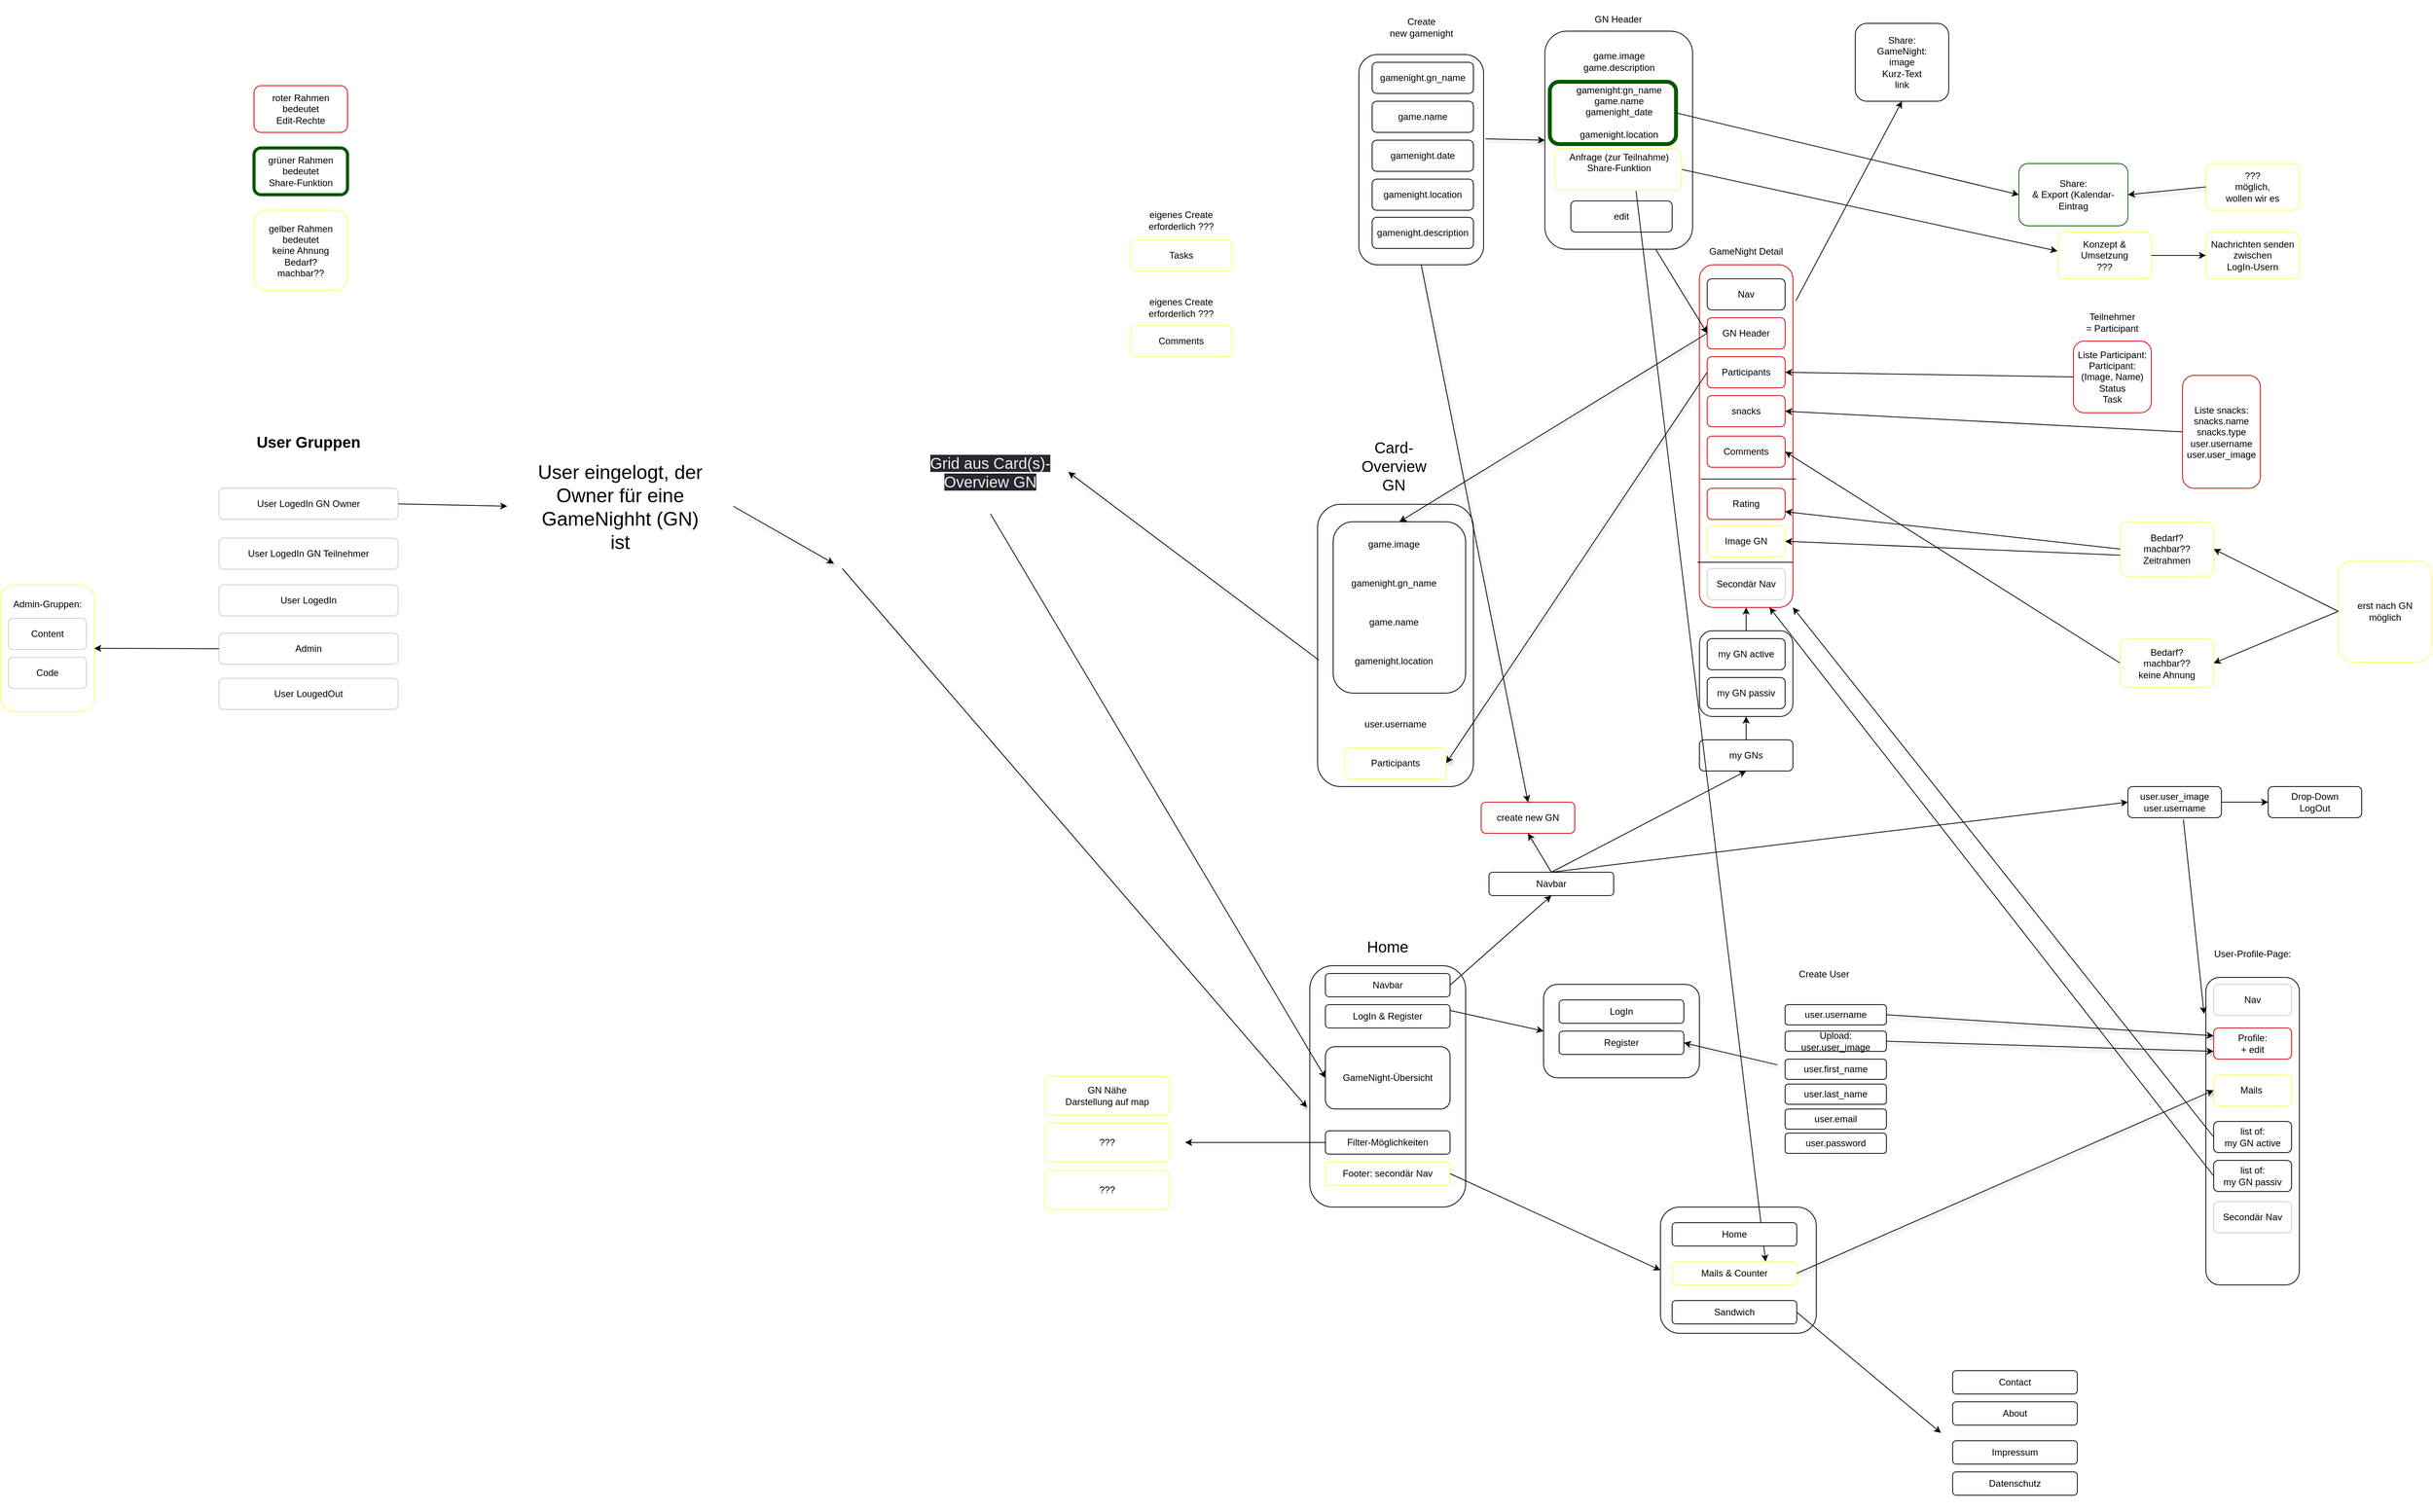 <mxfile>
    <diagram id="vVJwFs5IXqaZfeeX4-DH" name="Page-1">
        <mxGraphModel dx="3796" dy="2221" grid="1" gridSize="10" guides="1" tooltips="1" connect="1" arrows="1" fold="1" page="1" pageScale="1" pageWidth="850" pageHeight="1100" math="0" shadow="0">
            <root>
                <mxCell id="0"/>
                <mxCell id="1" parent="0"/>
                <mxCell id="211" value="" style="rounded=1;whiteSpace=wrap;html=1;strokeWidth=1;fontSize=20;fillColor=none;" vertex="1" parent="1">
                    <mxGeometry x="50" y="-320" width="170" height="220" as="geometry"/>
                </mxCell>
                <mxCell id="72" value="" style="rounded=1;whiteSpace=wrap;html=1;fillColor=none;strokeColor=#005700;strokeWidth=5;" parent="1" vertex="1">
                    <mxGeometry x="328" y="-885" width="162" height="80" as="geometry"/>
                </mxCell>
                <mxCell id="190" value="" style="rounded=1;whiteSpace=wrap;html=1;fontSize=20;fillColor=none;" vertex="1" parent="1">
                    <mxGeometry x="83" y="-920" width="160" height="270" as="geometry"/>
                </mxCell>
                <mxCell id="2" value="" style="rounded=1;whiteSpace=wrap;html=1;" parent="1" vertex="1">
                    <mxGeometry x="20" y="250" width="200" height="310" as="geometry"/>
                </mxCell>
                <mxCell id="4" value="Navbar" style="rounded=1;whiteSpace=wrap;html=1;" parent="1" vertex="1">
                    <mxGeometry x="40" y="260" width="160" height="30" as="geometry"/>
                </mxCell>
                <mxCell id="5" value="LogIn &amp;amp; Register" style="rounded=1;whiteSpace=wrap;html=1;" parent="1" vertex="1">
                    <mxGeometry x="40" y="300" width="160" height="30" as="geometry"/>
                </mxCell>
                <mxCell id="6" value="GameNight-Übersicht" style="rounded=1;whiteSpace=wrap;html=1;" parent="1" vertex="1">
                    <mxGeometry x="40" y="354" width="160" height="80" as="geometry"/>
                </mxCell>
                <mxCell id="8" value="Navbar" style="rounded=1;whiteSpace=wrap;html=1;" parent="1" vertex="1">
                    <mxGeometry x="250" y="130" width="160" height="30" as="geometry"/>
                </mxCell>
                <mxCell id="9" value="" style="endArrow=classic;html=1;entryX=0.5;entryY=1;entryDx=0;entryDy=0;exitX=1;exitY=0.5;exitDx=0;exitDy=0;" parent="1" source="4" target="8" edge="1">
                    <mxGeometry width="50" height="50" relative="1" as="geometry">
                        <mxPoint x="100" y="400" as="sourcePoint"/>
                        <mxPoint x="250" y="315" as="targetPoint"/>
                    </mxGeometry>
                </mxCell>
                <mxCell id="10" value="Footer: secondär Nav" style="rounded=1;whiteSpace=wrap;html=1;strokeColor=#FFFA66;" parent="1" vertex="1">
                    <mxGeometry x="40" y="502" width="160" height="30" as="geometry"/>
                </mxCell>
                <mxCell id="11" value="Filter-Möglichkeiten" style="rounded=1;whiteSpace=wrap;html=1;" parent="1" vertex="1">
                    <mxGeometry x="40" y="462" width="160" height="30" as="geometry"/>
                </mxCell>
                <mxCell id="14" value="user.user_image&lt;br&gt;user.username" style="rounded=1;whiteSpace=wrap;html=1;" parent="1" vertex="1">
                    <mxGeometry x="1070" y="20" width="120" height="40" as="geometry"/>
                </mxCell>
                <mxCell id="15" value="my GNs" style="rounded=1;whiteSpace=wrap;html=1;" parent="1" vertex="1">
                    <mxGeometry x="520" y="-40" width="120" height="40" as="geometry"/>
                </mxCell>
                <mxCell id="16" value="create new GN" style="rounded=1;whiteSpace=wrap;html=1;gradientColor=none;strokeColor=#CC0000;" parent="1" vertex="1">
                    <mxGeometry x="240" y="40" width="120" height="40" as="geometry"/>
                </mxCell>
                <mxCell id="17" value="Drop-Down&lt;br&gt;LogOut" style="rounded=1;whiteSpace=wrap;html=1;" parent="1" vertex="1">
                    <mxGeometry x="1250" y="20" width="120" height="40" as="geometry"/>
                </mxCell>
                <mxCell id="18" value="" style="rounded=1;whiteSpace=wrap;html=1;" parent="1" vertex="1">
                    <mxGeometry x="1170" y="265" width="120" height="395" as="geometry"/>
                </mxCell>
                <mxCell id="19" value="" style="endArrow=classic;html=1;entryX=-0.019;entryY=0.119;entryDx=0;entryDy=0;exitX=0.593;exitY=1.055;exitDx=0;exitDy=0;entryPerimeter=0;exitPerimeter=0;" parent="1" source="14" target="18" edge="1">
                    <mxGeometry width="50" height="50" relative="1" as="geometry">
                        <mxPoint x="540" y="-50" as="sourcePoint"/>
                        <mxPoint x="590" y="-100" as="targetPoint"/>
                    </mxGeometry>
                </mxCell>
                <mxCell id="20" value="" style="endArrow=classic;html=1;entryX=0;entryY=0.5;entryDx=0;entryDy=0;exitX=0.5;exitY=0;exitDx=0;exitDy=0;" parent="1" source="8" target="14" edge="1">
                    <mxGeometry width="50" height="50" relative="1" as="geometry">
                        <mxPoint x="420" y="40" as="sourcePoint"/>
                        <mxPoint x="370" y="90" as="targetPoint"/>
                    </mxGeometry>
                </mxCell>
                <mxCell id="21" value="" style="endArrow=classic;html=1;entryX=0.5;entryY=1;entryDx=0;entryDy=0;exitX=0.5;exitY=0;exitDx=0;exitDy=0;" parent="1" source="8" target="15" edge="1">
                    <mxGeometry width="50" height="50" relative="1" as="geometry">
                        <mxPoint x="340" y="140" as="sourcePoint"/>
                        <mxPoint x="450" y="10" as="targetPoint"/>
                    </mxGeometry>
                </mxCell>
                <mxCell id="24" value="Profile:&lt;br&gt;+ edit" style="rounded=1;whiteSpace=wrap;html=1;strokeColor=#CC0000;" parent="1" vertex="1">
                    <mxGeometry x="1180" y="330" width="100" height="40" as="geometry"/>
                </mxCell>
                <mxCell id="25" value="roter Rahmen bedeutet&lt;br&gt;Edit-Rechte" style="rounded=1;whiteSpace=wrap;html=1;strokeColor=#CC0000;gradientColor=none;" parent="1" vertex="1">
                    <mxGeometry x="-1335" y="-880" width="120" height="60" as="geometry"/>
                </mxCell>
                <mxCell id="28" value="" style="endArrow=classic;html=1;entryX=0;entryY=0.5;entryDx=0;entryDy=0;exitX=1;exitY=0.5;exitDx=0;exitDy=0;" parent="1" source="14" target="17" edge="1">
                    <mxGeometry width="50" height="50" relative="1" as="geometry">
                        <mxPoint x="620" y="190" as="sourcePoint"/>
                        <mxPoint x="670" y="-100" as="targetPoint"/>
                    </mxGeometry>
                </mxCell>
                <mxCell id="31" value="list of:&lt;br&gt;my GN active" style="rounded=1;whiteSpace=wrap;html=1;" parent="1" vertex="1">
                    <mxGeometry x="1180" y="450" width="100" height="40" as="geometry"/>
                </mxCell>
                <mxCell id="32" value="list of:&lt;br&gt;my GN passiv" style="rounded=1;whiteSpace=wrap;html=1;" parent="1" vertex="1">
                    <mxGeometry x="1180" y="500" width="100" height="40" as="geometry"/>
                </mxCell>
                <mxCell id="33" value="Mails&amp;nbsp;" style="rounded=1;whiteSpace=wrap;html=1;gradientColor=none;strokeColor=#FFFA66;" parent="1" vertex="1">
                    <mxGeometry x="1180" y="390" width="100" height="40" as="geometry"/>
                </mxCell>
                <mxCell id="34" value="User-Profile-Page:" style="text;html=1;strokeColor=none;fillColor=none;align=center;verticalAlign=middle;whiteSpace=wrap;rounded=0;" parent="1" vertex="1">
                    <mxGeometry x="1170" y="185" width="120" height="100" as="geometry"/>
                </mxCell>
                <mxCell id="35" value="Nav" style="rounded=1;whiteSpace=wrap;html=1;gradientColor=none;strokeColor=#CCCCCC;" parent="1" vertex="1">
                    <mxGeometry x="1180" y="274" width="100" height="40" as="geometry"/>
                </mxCell>
                <mxCell id="36" value="Secondär Nav" style="rounded=1;whiteSpace=wrap;html=1;gradientColor=none;strokeColor=#CCCCCC;" parent="1" vertex="1">
                    <mxGeometry x="1180" y="553" width="100" height="40" as="geometry"/>
                </mxCell>
                <mxCell id="37" value="" style="endArrow=classic;html=1;entryX=0.5;entryY=1;entryDx=0;entryDy=0;exitX=0.5;exitY=0;exitDx=0;exitDy=0;" parent="1" source="15" target="38" edge="1">
                    <mxGeometry width="50" height="50" relative="1" as="geometry">
                        <mxPoint x="580" y="-40.0" as="sourcePoint"/>
                        <mxPoint x="730" y="-100" as="targetPoint"/>
                    </mxGeometry>
                </mxCell>
                <mxCell id="38" value="" style="rounded=1;whiteSpace=wrap;html=1;" parent="1" vertex="1">
                    <mxGeometry x="520" y="-180" width="120" height="110" as="geometry"/>
                </mxCell>
                <mxCell id="39" value="my GN passiv" style="rounded=1;whiteSpace=wrap;html=1;" parent="1" vertex="1">
                    <mxGeometry x="530" y="-120" width="100" height="40" as="geometry"/>
                </mxCell>
                <mxCell id="40" value="my GN active" style="rounded=1;whiteSpace=wrap;html=1;" parent="1" vertex="1">
                    <mxGeometry x="530" y="-170" width="100" height="40" as="geometry"/>
                </mxCell>
                <mxCell id="42" value="" style="endArrow=classic;html=1;entryX=0.5;entryY=1;entryDx=0;entryDy=0;" parent="1" target="45" edge="1">
                    <mxGeometry width="50" height="50" relative="1" as="geometry">
                        <mxPoint x="580" y="-180" as="sourcePoint"/>
                        <mxPoint x="730" y="-240" as="targetPoint"/>
                    </mxGeometry>
                </mxCell>
                <mxCell id="43" value="my GN passiv" style="rounded=1;whiteSpace=wrap;html=1;" parent="1" vertex="1">
                    <mxGeometry x="530" y="-260" width="100" height="40" as="geometry"/>
                </mxCell>
                <mxCell id="44" value="my GN active" style="rounded=1;whiteSpace=wrap;html=1;" parent="1" vertex="1">
                    <mxGeometry x="530" y="-310" width="100" height="40" as="geometry"/>
                </mxCell>
                <mxCell id="45" value="" style="rounded=1;whiteSpace=wrap;html=1;strokeColor=#CC0000;" parent="1" vertex="1">
                    <mxGeometry x="520" y="-650" width="120" height="440" as="geometry"/>
                </mxCell>
                <mxCell id="47" value="Nav" style="rounded=1;whiteSpace=wrap;html=1;" parent="1" vertex="1">
                    <mxGeometry x="530" y="-632" width="100" height="40" as="geometry"/>
                </mxCell>
                <mxCell id="48" value="GameNight Detail" style="text;html=1;strokeColor=none;fillColor=none;align=center;verticalAlign=middle;whiteSpace=wrap;rounded=0;" parent="1" vertex="1">
                    <mxGeometry x="520" y="-692" width="120" height="50" as="geometry"/>
                </mxCell>
                <mxCell id="49" value="Secondär Nav" style="rounded=1;whiteSpace=wrap;html=1;gradientColor=none;strokeColor=#CCCCCC;" parent="1" vertex="1">
                    <mxGeometry x="530" y="-260" width="100" height="40" as="geometry"/>
                </mxCell>
                <mxCell id="50" value="GN Header" style="rounded=1;whiteSpace=wrap;html=1;strokeColor=#CC0000;" parent="1" vertex="1">
                    <mxGeometry x="530" y="-582" width="100" height="40" as="geometry"/>
                </mxCell>
                <mxCell id="54" value="Participants" style="rounded=1;whiteSpace=wrap;html=1;strokeColor=#CC0000;" parent="1" vertex="1">
                    <mxGeometry x="530" y="-532" width="100" height="40" as="geometry"/>
                </mxCell>
                <mxCell id="55" value="" style="endArrow=classic;html=1;entryX=1;entryY=0.5;entryDx=0;entryDy=0;exitX=0;exitY=0.5;exitDx=0;exitDy=0;" parent="1" source="56" target="54" edge="1">
                    <mxGeometry width="50" height="50" relative="1" as="geometry">
                        <mxPoint x="661" y="-40" as="sourcePoint"/>
                        <mxPoint x="661" y="-10" as="targetPoint"/>
                    </mxGeometry>
                </mxCell>
                <mxCell id="56" value="Liste Participant:&lt;br&gt;Participant:&lt;br&gt;(Image, Name)&lt;br&gt;Status&lt;br&gt;Task" style="rounded=1;whiteSpace=wrap;html=1;strokeColor=#CC0000;" parent="1" vertex="1">
                    <mxGeometry x="1000" y="-552" width="100" height="92" as="geometry"/>
                </mxCell>
                <mxCell id="57" value="Teilnehmer =&amp;nbsp;Participant" style="text;html=1;strokeColor=none;fillColor=none;align=center;verticalAlign=middle;whiteSpace=wrap;rounded=0;" parent="1" vertex="1">
                    <mxGeometry x="1000" y="-592" width="100" height="32" as="geometry"/>
                </mxCell>
                <mxCell id="58" value="snacks" style="rounded=1;whiteSpace=wrap;html=1;strokeColor=#CC0000;" parent="1" vertex="1">
                    <mxGeometry x="530" y="-482" width="100" height="40" as="geometry"/>
                </mxCell>
                <mxCell id="59" value="Rating" style="rounded=1;whiteSpace=wrap;html=1;strokeColor=#CC0000;" parent="1" vertex="1">
                    <mxGeometry x="530" y="-363" width="100" height="40" as="geometry"/>
                </mxCell>
                <mxCell id="60" value="" style="endArrow=classic;html=1;entryX=1;entryY=0.5;entryDx=0;entryDy=0;exitX=0;exitY=0.5;exitDx=0;exitDy=0;" parent="1" source="61" target="58" edge="1">
                    <mxGeometry width="50" height="50" relative="1" as="geometry">
                        <mxPoint x="811" y="-5" as="sourcePoint"/>
                        <mxPoint x="780" y="-365" as="targetPoint"/>
                    </mxGeometry>
                </mxCell>
                <mxCell id="61" value="Liste snacks:&lt;br&gt;snacks.name&lt;br&gt;snacks.type&lt;br&gt;user.username&lt;br&gt;user.user_image" style="rounded=1;whiteSpace=wrap;html=1;strokeColor=#CC0000;" parent="1" vertex="1">
                    <mxGeometry x="1140" y="-508" width="100" height="145" as="geometry"/>
                </mxCell>
                <mxCell id="62" value="Image GN" style="rounded=1;whiteSpace=wrap;html=1;strokeColor=#FFFA66;" parent="1" vertex="1">
                    <mxGeometry x="530" y="-315" width="100" height="40" as="geometry"/>
                </mxCell>
                <mxCell id="63" value="" style="endArrow=none;html=1;exitX=0.013;exitY=0.564;exitDx=0;exitDy=0;exitPerimeter=0;entryX=1.033;entryY=0.564;entryDx=0;entryDy=0;entryPerimeter=0;" parent="1" edge="1">
                    <mxGeometry width="50" height="50" relative="1" as="geometry">
                        <mxPoint x="521.56" y="-374.84" as="sourcePoint"/>
                        <mxPoint x="643.96" y="-374.84" as="targetPoint"/>
                    </mxGeometry>
                </mxCell>
                <mxCell id="65" value="" style="endArrow=none;html=1;exitX=0.013;exitY=0.564;exitDx=0;exitDy=0;exitPerimeter=0;entryX=1.033;entryY=0.564;entryDx=0;entryDy=0;entryPerimeter=0;" parent="1" edge="1">
                    <mxGeometry width="50" height="50" relative="1" as="geometry">
                        <mxPoint x="517.6" y="-268.0" as="sourcePoint"/>
                        <mxPoint x="640" y="-268.0" as="targetPoint"/>
                    </mxGeometry>
                </mxCell>
                <mxCell id="66" value="" style="endArrow=classic;html=1;entryX=1;entryY=1;entryDx=0;entryDy=0;exitX=0;exitY=0.5;exitDx=0;exitDy=0;" parent="1" source="31" target="45" edge="1">
                    <mxGeometry width="50" height="50" relative="1" as="geometry">
                        <mxPoint x="420" y="-323" as="sourcePoint"/>
                        <mxPoint x="520" y="-308" as="targetPoint"/>
                    </mxGeometry>
                </mxCell>
                <mxCell id="69" value="grüner Rahmen bedeutet&lt;br&gt;Share-Funktion" style="rounded=1;whiteSpace=wrap;html=1;strokeColor=#005700;strokeWidth=4;" parent="1" vertex="1">
                    <mxGeometry x="-1335" y="-800" width="120" height="60" as="geometry"/>
                </mxCell>
                <mxCell id="70" value="" style="endArrow=classic;html=1;exitX=1.032;exitY=0.105;exitDx=0;exitDy=0;exitPerimeter=0;entryX=0.5;entryY=1;entryDx=0;entryDy=0;" parent="1" source="45" target="71" edge="1">
                    <mxGeometry width="50" height="50" relative="1" as="geometry">
                        <mxPoint x="460" y="-590" as="sourcePoint"/>
                        <mxPoint x="460" y="-660" as="targetPoint"/>
                    </mxGeometry>
                </mxCell>
                <mxCell id="71" value="Share:&lt;br&gt;GameNight:&lt;br&gt;image&lt;br&gt;Kurz-Text&lt;br&gt;link" style="rounded=1;whiteSpace=wrap;html=1;fillColor=none;" parent="1" vertex="1">
                    <mxGeometry x="720" y="-960" width="120" height="100" as="geometry"/>
                </mxCell>
                <mxCell id="73" value="" style="endArrow=classic;html=1;exitX=1;exitY=0.5;exitDx=0;exitDy=0;entryX=0;entryY=0.5;entryDx=0;entryDy=0;" parent="1" source="72" target="75" edge="1">
                    <mxGeometry width="50" height="50" relative="1" as="geometry">
                        <mxPoint x="950" y="-700" as="sourcePoint"/>
                        <mxPoint x="930" y="-690" as="targetPoint"/>
                    </mxGeometry>
                </mxCell>
                <mxCell id="75" value="Share:&lt;br&gt;&amp;amp; Export (Kalendar-Eintrag" style="rounded=1;whiteSpace=wrap;html=1;strokeColor=#005700;gradientColor=none;" parent="1" vertex="1">
                    <mxGeometry x="930" y="-780" width="140" height="80" as="geometry"/>
                </mxCell>
                <mxCell id="111" style="edgeStyle=none;html=1;entryX=1;entryY=0.5;entryDx=0;entryDy=0;exitX=0;exitY=0.5;exitDx=0;exitDy=0;" edge="1" parent="1" source="109" target="86">
                    <mxGeometry relative="1" as="geometry"/>
                </mxCell>
                <mxCell id="77" value="Comments" style="rounded=1;whiteSpace=wrap;html=1;strokeColor=#CC0000;" parent="1" vertex="1">
                    <mxGeometry x="530" y="-430" width="100" height="40" as="geometry"/>
                </mxCell>
                <mxCell id="79" value="" style="endArrow=classic;html=1;exitX=1;exitY=0.5;exitDx=0;exitDy=0;entryX=-0.004;entryY=0.406;entryDx=0;entryDy=0;entryPerimeter=0;" parent="1" source="78" target="80" edge="1">
                    <mxGeometry width="50" height="50" relative="1" as="geometry">
                        <mxPoint x="830" y="-540" as="sourcePoint"/>
                        <mxPoint x="980" y="-660" as="targetPoint"/>
                    </mxGeometry>
                </mxCell>
                <mxCell id="80" value="Konzept &amp;amp; Umsetzung&lt;br&gt;???" style="rounded=1;whiteSpace=wrap;html=1;strokeColor=#FFFA66;gradientColor=none;" parent="1" vertex="1">
                    <mxGeometry x="980" y="-692" width="120" height="60" as="geometry"/>
                </mxCell>
                <mxCell id="81" value="gelber Rahmen bedeutet&lt;br&gt;keine Ahnung&lt;br&gt;Bedarf?&lt;br&gt;machbar??" style="rounded=1;whiteSpace=wrap;html=1;strokeColor=#FFFA66;" parent="1" vertex="1">
                    <mxGeometry x="-1335" y="-720" width="120" height="103" as="geometry"/>
                </mxCell>
                <mxCell id="82" value="Nachrichten senden zwischen &lt;br&gt;LogIn-Usern" style="rounded=1;whiteSpace=wrap;html=1;strokeColor=#FFFA66;gradientColor=none;" parent="1" vertex="1">
                    <mxGeometry x="1170" y="-692" width="120" height="60" as="geometry"/>
                </mxCell>
                <mxCell id="83" value="" style="endArrow=classic;html=1;exitX=1;exitY=0.5;exitDx=0;exitDy=0;entryX=0;entryY=0.5;entryDx=0;entryDy=0;" parent="1" source="80" target="82" edge="1">
                    <mxGeometry width="50" height="50" relative="1" as="geometry">
                        <mxPoint x="830" y="-547" as="sourcePoint"/>
                        <mxPoint x="989.52" y="-657.64" as="targetPoint"/>
                    </mxGeometry>
                </mxCell>
                <mxCell id="84" value="" style="endArrow=classic;html=1;entryX=0.75;entryY=0;entryDx=0;entryDy=0;exitX=0.64;exitY=1.025;exitDx=0;exitDy=0;exitPerimeter=0;" parent="1" source="78" target="136" edge="1">
                    <mxGeometry width="50" height="50" relative="1" as="geometry">
                        <mxPoint x="380" y="-720" as="sourcePoint"/>
                        <mxPoint x="840" y="-490" as="targetPoint"/>
                    </mxGeometry>
                </mxCell>
                <mxCell id="85" value="" style="rounded=1;whiteSpace=wrap;html=1;strokeColor=#FFFFFF;gradientColor=none;" parent="1" vertex="1">
                    <mxGeometry x="-340" y="382" width="200" height="190" as="geometry"/>
                </mxCell>
                <mxCell id="86" value="Bedarf?&lt;br&gt;machbar??&lt;br&gt;Zeitrahmen" style="rounded=1;whiteSpace=wrap;html=1;strokeColor=#FFFA66;" parent="1" vertex="1">
                    <mxGeometry x="1060" y="-320" width="120" height="70" as="geometry"/>
                </mxCell>
                <mxCell id="87" value="" style="endArrow=classic;html=1;fontSize=25;entryX=1;entryY=0.75;entryDx=0;entryDy=0;exitX=0;exitY=0.5;exitDx=0;exitDy=0;" parent="1" source="86" target="59" edge="1">
                    <mxGeometry width="50" height="50" relative="1" as="geometry">
                        <mxPoint x="1020" y="-190" as="sourcePoint"/>
                        <mxPoint x="390" y="-390" as="targetPoint"/>
                    </mxGeometry>
                </mxCell>
                <mxCell id="88" value="" style="endArrow=classic;html=1;fontSize=25;exitX=0;exitY=0.612;exitDx=0;exitDy=0;entryX=1;entryY=0.5;entryDx=0;entryDy=0;exitPerimeter=0;" parent="1" source="86" target="62" edge="1">
                    <mxGeometry width="50" height="50" relative="1" as="geometry">
                        <mxPoint x="1070" y="-300" as="sourcePoint"/>
                        <mxPoint x="640" y="-323" as="targetPoint"/>
                    </mxGeometry>
                </mxCell>
                <mxCell id="89" value="" style="endArrow=classic;html=1;fontSize=25;entryX=0;entryY=0.5;entryDx=0;entryDy=0;exitX=0.5;exitY=1;exitDx=0;exitDy=0;" parent="1" source="91" target="6" edge="1">
                    <mxGeometry width="50" height="50" relative="1" as="geometry">
                        <mxPoint x="-70" y="210" as="sourcePoint"/>
                        <mxPoint x="180" y="300" as="targetPoint"/>
                    </mxGeometry>
                </mxCell>
                <mxCell id="90" value="" style="endArrow=classic;html=1;fontSize=25;exitX=1;exitY=0.25;exitDx=0;exitDy=0;entryX=0;entryY=0.5;entryDx=0;entryDy=0;" parent="1" source="5" target="93" edge="1">
                    <mxGeometry width="50" height="50" relative="1" as="geometry">
                        <mxPoint x="180" y="380" as="sourcePoint"/>
                        <mxPoint x="470" y="310" as="targetPoint"/>
                    </mxGeometry>
                </mxCell>
                <mxCell id="91" value="&lt;span style=&quot;color: rgb(240, 240, 240); font-family: Helvetica; font-size: 20px; font-style: normal; font-variant-ligatures: normal; font-variant-caps: normal; font-weight: 400; letter-spacing: normal; orphans: 2; text-align: center; text-indent: 0px; text-transform: none; widows: 2; word-spacing: 0px; -webkit-text-stroke-width: 0px; background-color: rgb(42, 37, 47); text-decoration-thickness: initial; text-decoration-style: initial; text-decoration-color: initial; float: none; display: inline !important;&quot;&gt;Grid aus Card(s)-Overview GN&lt;/span&gt;" style="rounded=1;whiteSpace=wrap;html=1;strokeColor=#FFFFFF;gradientColor=none;" parent="1" vertex="1">
                    <mxGeometry x="-490" y="-437.5" width="200" height="107" as="geometry"/>
                </mxCell>
                <mxCell id="92" value="" style="endArrow=classic;html=1;fontSize=25;entryX=1;entryY=0.5;entryDx=0;entryDy=0;exitX=0;exitY=0.5;exitDx=0;exitDy=0;" parent="1" source="11" target="85" edge="1">
                    <mxGeometry width="50" height="50" relative="1" as="geometry">
                        <mxPoint x="180" y="380" as="sourcePoint"/>
                        <mxPoint x="230" y="330" as="targetPoint"/>
                    </mxGeometry>
                </mxCell>
                <mxCell id="93" value="" style="rounded=1;whiteSpace=wrap;html=1;fillColor=none;" parent="1" vertex="1">
                    <mxGeometry x="320" y="274" width="200" height="120" as="geometry"/>
                </mxCell>
                <mxCell id="94" value="" style="endArrow=classic;html=1;fontSize=25;exitX=1;exitY=0.5;exitDx=0;exitDy=0;entryX=0;entryY=0.5;entryDx=0;entryDy=0;" parent="1" source="10" target="95" edge="1">
                    <mxGeometry width="50" height="50" relative="1" as="geometry">
                        <mxPoint x="200" y="575" as="sourcePoint"/>
                        <mxPoint x="470" y="610" as="targetPoint"/>
                    </mxGeometry>
                </mxCell>
                <mxCell id="95" value="" style="rounded=1;whiteSpace=wrap;html=1;fillColor=none;" parent="1" vertex="1">
                    <mxGeometry x="470" y="560" width="200" height="162" as="geometry"/>
                </mxCell>
                <mxCell id="97" value="GN Nähe&lt;br&gt;Darstellung auf map" style="rounded=1;whiteSpace=wrap;html=1;strokeColor=#FFFA66;" parent="1" vertex="1">
                    <mxGeometry x="-320" y="392" width="160" height="50" as="geometry"/>
                </mxCell>
                <mxCell id="98" value="" style="endArrow=classic;html=1;exitX=0;exitY=0.5;exitDx=0;exitDy=0;entryX=1;entryY=0.5;entryDx=0;entryDy=0;" edge="1" parent="1" source="99" target="77">
                    <mxGeometry width="50" height="50" relative="1" as="geometry">
                        <mxPoint x="1050" y="-160" as="sourcePoint"/>
                        <mxPoint x="470" y="-350" as="targetPoint"/>
                    </mxGeometry>
                </mxCell>
                <mxCell id="99" value="Bedarf?&lt;br&gt;machbar??&lt;br&gt;keine Ahnung" style="rounded=1;whiteSpace=wrap;html=1;strokeColor=#FFFA66;" vertex="1" parent="1">
                    <mxGeometry x="1060" y="-170" width="120" height="63" as="geometry"/>
                </mxCell>
                <mxCell id="100" value="Sandwich" style="rounded=1;whiteSpace=wrap;html=1;" vertex="1" parent="1">
                    <mxGeometry x="485" y="680" width="160" height="30" as="geometry"/>
                </mxCell>
                <mxCell id="101" value="" style="rounded=1;whiteSpace=wrap;html=1;strokeColor=#FFFFFF;gradientColor=none;" vertex="1" parent="1">
                    <mxGeometry x="830" y="750" width="200" height="200" as="geometry"/>
                </mxCell>
                <mxCell id="103" value="" style="endArrow=classic;html=1;exitX=1;exitY=0.5;exitDx=0;exitDy=0;entryX=0;entryY=0.5;entryDx=0;entryDy=0;" edge="1" parent="1" source="100" target="101">
                    <mxGeometry width="50" height="50" relative="1" as="geometry">
                        <mxPoint x="400" y="460" as="sourcePoint"/>
                        <mxPoint x="450" y="410" as="targetPoint"/>
                    </mxGeometry>
                </mxCell>
                <mxCell id="104" value="Contact" style="rounded=1;whiteSpace=wrap;html=1;" vertex="1" parent="1">
                    <mxGeometry x="845" y="770" width="160" height="30" as="geometry"/>
                </mxCell>
                <mxCell id="105" value="About" style="rounded=1;whiteSpace=wrap;html=1;" vertex="1" parent="1">
                    <mxGeometry x="845" y="810" width="160" height="30" as="geometry"/>
                </mxCell>
                <mxCell id="106" value="Impressum" style="rounded=1;whiteSpace=wrap;html=1;" vertex="1" parent="1">
                    <mxGeometry x="845" y="860" width="160" height="30" as="geometry"/>
                </mxCell>
                <mxCell id="107" value="Datenschutz" style="rounded=1;whiteSpace=wrap;html=1;" vertex="1" parent="1">
                    <mxGeometry x="845" y="900" width="160" height="30" as="geometry"/>
                </mxCell>
                <mxCell id="109" value="erst nach GN &lt;br&gt;möglich" style="rounded=1;whiteSpace=wrap;html=1;strokeColor=#FFFA66;" vertex="1" parent="1">
                    <mxGeometry x="1340" y="-270" width="120" height="130" as="geometry"/>
                </mxCell>
                <mxCell id="112" style="edgeStyle=none;html=1;entryX=1;entryY=0.5;entryDx=0;entryDy=0;exitX=0;exitY=0.5;exitDx=0;exitDy=0;" edge="1" parent="1" source="109" target="99">
                    <mxGeometry relative="1" as="geometry">
                        <mxPoint x="1350" y="-230" as="sourcePoint"/>
                        <mxPoint x="1190" y="-291.5" as="targetPoint"/>
                    </mxGeometry>
                </mxCell>
                <mxCell id="113" value="" style="rounded=1;whiteSpace=wrap;html=1;strokeColor=#FFFFFF;" vertex="1" parent="1">
                    <mxGeometry x="-1410" y="-470" width="290" height="470" as="geometry"/>
                </mxCell>
                <mxCell id="114" value="&lt;b&gt;&lt;font style=&quot;font-size: 20px;&quot;&gt;User Gruppen&lt;/font&gt;&lt;/b&gt;" style="rounded=1;whiteSpace=wrap;html=1;gradientColor=none;strokeColor=none;" vertex="1" parent="1">
                    <mxGeometry x="-1380" y="-443" width="230" height="40" as="geometry"/>
                </mxCell>
                <mxCell id="115" value="User LogedIn GN Teilnehmer" style="rounded=1;whiteSpace=wrap;html=1;gradientColor=none;strokeColor=#CCCCCC;" vertex="1" parent="1">
                    <mxGeometry x="-1380" y="-299" width="230" height="40" as="geometry"/>
                </mxCell>
                <mxCell id="116" value="User LogedIn GN Owner" style="rounded=1;whiteSpace=wrap;html=1;gradientColor=none;strokeColor=#CCCCCC;" vertex="1" parent="1">
                    <mxGeometry x="-1380" y="-363" width="230" height="40" as="geometry"/>
                </mxCell>
                <mxCell id="117" value="User LougedOut" style="rounded=1;whiteSpace=wrap;html=1;gradientColor=none;strokeColor=#CCCCCC;" vertex="1" parent="1">
                    <mxGeometry x="-1380" y="-119" width="230" height="40" as="geometry"/>
                </mxCell>
                <mxCell id="119" value="&lt;span style=&quot;font-size: 25px;&quot;&gt;User eingelogt, der Owner für eine GameNighht (GN)&lt;/span&gt;&lt;br style=&quot;font-size: 25px;&quot;&gt;&lt;span style=&quot;font-size: 25px;&quot;&gt;ist&lt;/span&gt;" style="rounded=1;whiteSpace=wrap;html=1;strokeColor=#FFFFFF;" vertex="1" parent="1">
                    <mxGeometry x="-1010" y="-430" width="290" height="180" as="geometry"/>
                </mxCell>
                <mxCell id="120" value="" style="endArrow=classic;html=1;fontSize=20;exitX=1;exitY=0.5;exitDx=0;exitDy=0;entryX=0;entryY=0.5;entryDx=0;entryDy=0;" edge="1" parent="1" source="116" target="119">
                    <mxGeometry width="50" height="50" relative="1" as="geometry">
                        <mxPoint x="-1020" y="-370" as="sourcePoint"/>
                        <mxPoint x="-970" y="-420" as="targetPoint"/>
                    </mxGeometry>
                </mxCell>
                <mxCell id="121" value="Admin" style="rounded=1;whiteSpace=wrap;html=1;gradientColor=none;strokeColor=#CCCCCC;" vertex="1" parent="1">
                    <mxGeometry x="-1380" y="-177" width="230" height="40" as="geometry"/>
                </mxCell>
                <mxCell id="122" value="User LogedIn" style="rounded=1;whiteSpace=wrap;html=1;gradientColor=none;strokeColor=#CCCCCC;" vertex="1" parent="1">
                    <mxGeometry x="-1380" y="-239" width="230" height="40" as="geometry"/>
                </mxCell>
                <mxCell id="124" value="Admin-Gruppen:&lt;br&gt;&lt;br&gt;&lt;br&gt;&lt;br&gt;&lt;br&gt;&lt;br&gt;&lt;br&gt;&lt;br&gt;&lt;br&gt;" style="rounded=1;whiteSpace=wrap;html=1;strokeColor=#FFFA66;" vertex="1" parent="1">
                    <mxGeometry x="-1660" y="-239" width="120" height="163" as="geometry"/>
                </mxCell>
                <mxCell id="125" value="Content" style="rounded=1;whiteSpace=wrap;html=1;gradientColor=none;strokeColor=#CCCCCC;" vertex="1" parent="1">
                    <mxGeometry x="-1650" y="-196" width="100" height="40" as="geometry"/>
                </mxCell>
                <mxCell id="126" value="Code" style="rounded=1;whiteSpace=wrap;html=1;gradientColor=none;strokeColor=#CCCCCC;" vertex="1" parent="1">
                    <mxGeometry x="-1650" y="-146" width="100" height="40" as="geometry"/>
                </mxCell>
                <mxCell id="127" value="" style="endArrow=classic;html=1;fontSize=20;entryX=1;entryY=0.5;entryDx=0;entryDy=0;exitX=0;exitY=0.5;exitDx=0;exitDy=0;" edge="1" parent="1" source="121" target="124">
                    <mxGeometry width="50" height="50" relative="1" as="geometry">
                        <mxPoint x="-1440" y="-240" as="sourcePoint"/>
                        <mxPoint x="-1390" y="-290" as="targetPoint"/>
                    </mxGeometry>
                </mxCell>
                <mxCell id="134" value="" style="endArrow=classic;html=1;entryX=0.75;entryY=1;entryDx=0;entryDy=0;exitX=0;exitY=0.5;exitDx=0;exitDy=0;" edge="1" parent="1" source="32" target="45">
                    <mxGeometry width="50" height="50" relative="1" as="geometry">
                        <mxPoint x="1190" y="472" as="sourcePoint"/>
                        <mxPoint x="650" y="-200" as="targetPoint"/>
                    </mxGeometry>
                </mxCell>
                <mxCell id="136" value="Mails &amp;amp; Counter" style="rounded=1;whiteSpace=wrap;html=1;strokeColor=#FFFA66;" vertex="1" parent="1">
                    <mxGeometry x="485" y="630" width="160" height="30" as="geometry"/>
                </mxCell>
                <mxCell id="137" value="Home" style="rounded=1;whiteSpace=wrap;html=1;" vertex="1" parent="1">
                    <mxGeometry x="485" y="580" width="160" height="30" as="geometry"/>
                </mxCell>
                <mxCell id="141" value="" style="endArrow=classic;html=1;shadow=1;fontSize=20;exitX=1;exitY=0.5;exitDx=0;exitDy=0;entryX=0;entryY=0.5;entryDx=0;entryDy=0;" edge="1" parent="1" source="136" target="33">
                    <mxGeometry width="50" height="50" relative="1" as="geometry">
                        <mxPoint x="760" y="620" as="sourcePoint"/>
                        <mxPoint x="1020" y="500" as="targetPoint"/>
                    </mxGeometry>
                </mxCell>
                <mxCell id="142" value="LogIn" style="rounded=1;whiteSpace=wrap;html=1;" vertex="1" parent="1">
                    <mxGeometry x="340" y="294" width="160" height="30" as="geometry"/>
                </mxCell>
                <mxCell id="143" value="Register" style="rounded=1;whiteSpace=wrap;html=1;" vertex="1" parent="1">
                    <mxGeometry x="340" y="334" width="160" height="30" as="geometry"/>
                </mxCell>
                <mxCell id="144" value="???&lt;br&gt;möglich,&lt;br&gt;wollen wir es" style="rounded=1;whiteSpace=wrap;html=1;strokeColor=#FFFA66;gradientColor=none;" vertex="1" parent="1">
                    <mxGeometry x="1170" y="-780" width="120" height="60" as="geometry"/>
                </mxCell>
                <mxCell id="146" value="" style="endArrow=classic;html=1;shadow=1;fontSize=20;entryX=1;entryY=0.5;entryDx=0;entryDy=0;exitX=0;exitY=0.5;exitDx=0;exitDy=0;" edge="1" parent="1" source="144" target="75">
                    <mxGeometry width="50" height="50" relative="1" as="geometry">
                        <mxPoint x="910" y="-630" as="sourcePoint"/>
                        <mxPoint x="960" y="-680" as="targetPoint"/>
                    </mxGeometry>
                </mxCell>
                <mxCell id="148" value="???" style="rounded=1;whiteSpace=wrap;html=1;strokeColor=#FFFA66;" vertex="1" parent="1">
                    <mxGeometry x="-320" y="452" width="160" height="50" as="geometry"/>
                </mxCell>
                <mxCell id="149" value="???" style="rounded=1;whiteSpace=wrap;html=1;strokeColor=#FFFA66;" vertex="1" parent="1">
                    <mxGeometry x="-320" y="513" width="160" height="50" as="geometry"/>
                </mxCell>
                <mxCell id="151" value="" style="endArrow=classic;html=1;shadow=1;fontSize=20;entryX=0.5;entryY=0;entryDx=0;entryDy=0;exitX=0.5;exitY=1;exitDx=0;exitDy=0;" edge="1" parent="1" source="190" target="16">
                    <mxGeometry width="50" height="50" relative="1" as="geometry">
                        <mxPoint x="70" y="-310" as="sourcePoint"/>
                        <mxPoint x="120" y="-360" as="targetPoint"/>
                    </mxGeometry>
                </mxCell>
                <mxCell id="152" value="" style="endArrow=classic;html=1;shadow=1;fontSize=20;entryX=0.5;entryY=1;entryDx=0;entryDy=0;exitX=0.5;exitY=0;exitDx=0;exitDy=0;" edge="1" parent="1" source="8" target="16">
                    <mxGeometry width="50" height="50" relative="1" as="geometry">
                        <mxPoint x="70" y="10" as="sourcePoint"/>
                        <mxPoint x="120" y="-40" as="targetPoint"/>
                    </mxGeometry>
                </mxCell>
                <mxCell id="159" value="" style="endArrow=classic;html=1;shadow=1;fontSize=20;entryX=1;entryY=0.5;entryDx=0;entryDy=0;exitX=0.008;exitY=0.552;exitDx=0;exitDy=0;exitPerimeter=0;" edge="1" parent="1" source="162" target="91">
                    <mxGeometry width="50" height="50" relative="1" as="geometry">
                        <mxPoint x="-200" y="-287" as="sourcePoint"/>
                        <mxPoint x="340" y="-430" as="targetPoint"/>
                    </mxGeometry>
                </mxCell>
                <mxCell id="161" value="" style="endArrow=classic;html=1;shadow=1;fontSize=20;exitX=0;exitY=0.5;exitDx=0;exitDy=0;entryX=0.5;entryY=0;entryDx=0;entryDy=0;" edge="1" parent="1" source="50" target="211">
                    <mxGeometry width="50" height="50" relative="1" as="geometry">
                        <mxPoint x="140" y="-400" as="sourcePoint"/>
                        <mxPoint x="160" y="-350" as="targetPoint"/>
                    </mxGeometry>
                </mxCell>
                <mxCell id="162" value="" style="rounded=1;whiteSpace=wrap;html=1;fontSize=20;fillColor=none;" vertex="1" parent="1">
                    <mxGeometry x="30" y="-342.5" width="200" height="362.5" as="geometry"/>
                </mxCell>
                <mxCell id="52" value="" style="endArrow=classic;html=1;entryX=0;entryY=0.5;entryDx=0;entryDy=0;exitX=0.75;exitY=1;exitDx=0;exitDy=0;" parent="1" source="51" target="50" edge="1">
                    <mxGeometry width="50" height="50" relative="1" as="geometry">
                        <mxPoint x="661" y="-200" as="sourcePoint"/>
                        <mxPoint x="661" y="-170" as="targetPoint"/>
                    </mxGeometry>
                </mxCell>
                <mxCell id="163" value="game.image" style="rounded=1;whiteSpace=wrap;html=1;strokeColor=#FFFFFF;" vertex="1" parent="1">
                    <mxGeometry x="63" y="-311" width="130" height="40" as="geometry"/>
                </mxCell>
                <mxCell id="164" value="gamenight.gn_name" style="rounded=1;whiteSpace=wrap;html=1;strokeColor=#FFFFFF;" vertex="1" parent="1">
                    <mxGeometry x="63" y="-261" width="130" height="40" as="geometry"/>
                </mxCell>
                <mxCell id="165" value="game.name" style="rounded=1;whiteSpace=wrap;html=1;strokeColor=#FFFFFF;" vertex="1" parent="1">
                    <mxGeometry x="63" y="-211" width="130" height="40" as="geometry"/>
                </mxCell>
                <mxCell id="166" value="user.username" style="rounded=1;whiteSpace=wrap;html=1;strokeColor=#FFFFFF;" vertex="1" parent="1">
                    <mxGeometry x="65" y="-80" width="130" height="40" as="geometry"/>
                </mxCell>
                <mxCell id="167" value="Participants" style="rounded=1;whiteSpace=wrap;html=1;strokeColor=#FFFA66;" vertex="1" parent="1">
                    <mxGeometry x="65" y="-30" width="130" height="40" as="geometry"/>
                </mxCell>
                <mxCell id="168" value="gamenight.location" style="rounded=1;whiteSpace=wrap;html=1;strokeColor=#FFFFFF;" vertex="1" parent="1">
                    <mxGeometry x="63" y="-161" width="130" height="40" as="geometry"/>
                </mxCell>
                <mxCell id="170" value="Create&amp;nbsp;&lt;br&gt;new gamenight&amp;nbsp;" style="text;html=1;strokeColor=none;fillColor=none;align=center;verticalAlign=middle;whiteSpace=wrap;rounded=0;" vertex="1" parent="1">
                    <mxGeometry x="80" y="-980" width="170" height="50" as="geometry"/>
                </mxCell>
                <mxCell id="172" value="gamenight.description" style="rounded=1;whiteSpace=wrap;html=1;fillColor=none;" vertex="1" parent="1">
                    <mxGeometry x="100" y="-711" width="130" height="40" as="geometry"/>
                </mxCell>
                <mxCell id="173" value="gamenight.gn_name" style="rounded=1;whiteSpace=wrap;html=1;fillColor=none;" vertex="1" parent="1">
                    <mxGeometry x="100" y="-910" width="130" height="40" as="geometry"/>
                </mxCell>
                <mxCell id="174" value="game.name" style="rounded=1;whiteSpace=wrap;html=1;fillColor=none;" vertex="1" parent="1">
                    <mxGeometry x="100" y="-860" width="130" height="40" as="geometry"/>
                </mxCell>
                <mxCell id="175" value="gamenight.date" style="rounded=1;whiteSpace=wrap;html=1;fillColor=none;" vertex="1" parent="1">
                    <mxGeometry x="100" y="-810" width="130" height="40" as="geometry"/>
                </mxCell>
                <mxCell id="176" value="gamenight.location" style="rounded=1;whiteSpace=wrap;html=1;fillColor=none;" vertex="1" parent="1">
                    <mxGeometry x="100" y="-760" width="130" height="40" as="geometry"/>
                </mxCell>
                <mxCell id="78" value="" style="rounded=1;whiteSpace=wrap;html=1;fillColor=none;strokeColor=#FFFA66;" parent="1" vertex="1">
                    <mxGeometry x="335" y="-799" width="162" height="53" as="geometry"/>
                </mxCell>
                <mxCell id="180" value="" style="endArrow=classic;html=1;shadow=1;fontSize=20;entryX=1;entryY=0.5;entryDx=0;entryDy=0;exitX=0;exitY=0.5;exitDx=0;exitDy=0;" edge="1" parent="1" source="54" target="167">
                    <mxGeometry width="50" height="50" relative="1" as="geometry">
                        <mxPoint x="260" y="-320" as="sourcePoint"/>
                        <mxPoint x="310" y="-370" as="targetPoint"/>
                    </mxGeometry>
                </mxCell>
                <mxCell id="181" value="" style="endArrow=classic;html=1;shadow=1;fontSize=20;exitX=1.015;exitY=0.401;exitDx=0;exitDy=0;entryX=0;entryY=0.5;entryDx=0;entryDy=0;exitPerimeter=0;" edge="1" parent="1" source="190" target="51">
                    <mxGeometry width="50" height="50" relative="1" as="geometry">
                        <mxPoint x="260" y="-580" as="sourcePoint"/>
                        <mxPoint x="310" y="-630" as="targetPoint"/>
                    </mxGeometry>
                </mxCell>
                <mxCell id="184" value="Tasks" style="rounded=1;whiteSpace=wrap;html=1;fillColor=none;strokeColor=#FFFA66;" vertex="1" parent="1">
                    <mxGeometry x="-210" y="-682" width="130" height="40" as="geometry"/>
                </mxCell>
                <mxCell id="185" value="Comments" style="rounded=1;whiteSpace=wrap;html=1;fillColor=none;strokeColor=#FFFA66;" vertex="1" parent="1">
                    <mxGeometry x="-210" y="-572" width="130" height="40" as="geometry"/>
                </mxCell>
                <mxCell id="186" value="eigenes Create erforderlich ???" style="text;html=1;strokeColor=none;fillColor=none;align=center;verticalAlign=middle;whiteSpace=wrap;rounded=0;fontSize=12;" vertex="1" parent="1">
                    <mxGeometry x="-210" y="-722" width="130" height="30" as="geometry"/>
                </mxCell>
                <mxCell id="193" value="eigenes Create erforderlich ???" style="text;html=1;strokeColor=none;fillColor=none;align=center;verticalAlign=middle;whiteSpace=wrap;rounded=0;fontSize=12;" vertex="1" parent="1">
                    <mxGeometry x="-210" y="-610" width="130" height="30" as="geometry"/>
                </mxCell>
                <mxCell id="195" value="" style="endArrow=classic;html=1;shadow=1;fontSize=12;entryX=-0.005;entryY=0.382;entryDx=0;entryDy=0;entryPerimeter=0;exitX=1;exitY=0.5;exitDx=0;exitDy=0;" edge="1" parent="1" source="119">
                    <mxGeometry width="50" height="50" relative="1" as="geometry">
                        <mxPoint x="550" y="-180" as="sourcePoint"/>
                        <mxPoint x="-590.8" y="-266.34" as="targetPoint"/>
                    </mxGeometry>
                </mxCell>
                <mxCell id="198" value="" style="endArrow=classic;html=1;shadow=1;fontSize=12;entryX=-0.018;entryY=0.587;entryDx=0;entryDy=0;entryPerimeter=0;" edge="1" parent="1" target="2">
                    <mxGeometry width="50" height="50" relative="1" as="geometry">
                        <mxPoint x="-580" y="-260" as="sourcePoint"/>
                        <mxPoint x="-230" y="-120" as="targetPoint"/>
                    </mxGeometry>
                </mxCell>
                <mxCell id="199" value="&lt;font style=&quot;font-size: 20px;&quot;&gt;Home&lt;/font&gt;" style="text;html=1;strokeColor=none;fillColor=none;align=center;verticalAlign=middle;whiteSpace=wrap;rounded=0;fontSize=12;" vertex="1" parent="1">
                    <mxGeometry x="90" y="210" width="60" height="30" as="geometry"/>
                </mxCell>
                <mxCell id="200" value="" style="rounded=1;whiteSpace=wrap;html=1;strokeColor=#FFFFFF;strokeWidth=1;fontSize=20;" vertex="1" parent="1">
                    <mxGeometry x="620" y="290" width="150" height="210" as="geometry"/>
                </mxCell>
                <mxCell id="201" value="" style="endArrow=classic;html=1;shadow=1;fontSize=20;entryX=1;entryY=0.5;entryDx=0;entryDy=0;" edge="1" parent="1" source="200" target="143">
                    <mxGeometry width="50" height="50" relative="1" as="geometry">
                        <mxPoint x="410" y="480" as="sourcePoint"/>
                        <mxPoint x="540" y="360" as="targetPoint"/>
                    </mxGeometry>
                </mxCell>
                <mxCell id="202" value="Create User" style="text;html=1;strokeColor=none;fillColor=none;align=center;verticalAlign=middle;whiteSpace=wrap;rounded=0;" vertex="1" parent="1">
                    <mxGeometry x="620" y="236" width="120" height="50" as="geometry"/>
                </mxCell>
                <mxCell id="203" value="Upload: user.user_image" style="rounded=1;whiteSpace=wrap;html=1;fillColor=none;" vertex="1" parent="1">
                    <mxGeometry x="630" y="334" width="130" height="26" as="geometry"/>
                </mxCell>
                <mxCell id="204" value="user.first_name" style="rounded=1;whiteSpace=wrap;html=1;fillColor=none;" vertex="1" parent="1">
                    <mxGeometry x="630" y="370" width="130" height="26" as="geometry"/>
                </mxCell>
                <mxCell id="205" value="user.last_name" style="rounded=1;whiteSpace=wrap;html=1;fillColor=none;" vertex="1" parent="1">
                    <mxGeometry x="630" y="402" width="130" height="26" as="geometry"/>
                </mxCell>
                <mxCell id="206" value="user.email" style="rounded=1;whiteSpace=wrap;html=1;fillColor=none;" vertex="1" parent="1">
                    <mxGeometry x="630" y="434" width="130" height="26" as="geometry"/>
                </mxCell>
                <mxCell id="207" value="user.password" style="rounded=1;whiteSpace=wrap;html=1;fillColor=none;" vertex="1" parent="1">
                    <mxGeometry x="630" y="465" width="130" height="26" as="geometry"/>
                </mxCell>
                <mxCell id="208" value="user.username" style="rounded=1;whiteSpace=wrap;html=1;fillColor=none;" vertex="1" parent="1">
                    <mxGeometry x="630" y="300" width="130" height="26" as="geometry"/>
                </mxCell>
                <mxCell id="210" value="Card-Overview&lt;br&gt;GN" style="text;html=1;strokeColor=none;fillColor=none;align=center;verticalAlign=middle;whiteSpace=wrap;rounded=0;strokeWidth=1;fontSize=20;" vertex="1" parent="1">
                    <mxGeometry x="68" y="-437.5" width="120" height="90" as="geometry"/>
                </mxCell>
                <mxCell id="213" value="" style="endArrow=classic;html=1;shadow=1;fontSize=20;entryX=0;entryY=0.25;entryDx=0;entryDy=0;exitX=1;exitY=0.5;exitDx=0;exitDy=0;" edge="1" parent="1" source="208" target="24">
                    <mxGeometry width="50" height="50" relative="1" as="geometry">
                        <mxPoint x="1020" y="590" as="sourcePoint"/>
                        <mxPoint x="1070" y="540" as="targetPoint"/>
                    </mxGeometry>
                </mxCell>
                <mxCell id="214" value="" style="endArrow=classic;html=1;shadow=1;fontSize=20;exitX=1;exitY=0.5;exitDx=0;exitDy=0;entryX=0;entryY=0.75;entryDx=0;entryDy=0;" edge="1" parent="1" source="203" target="24">
                    <mxGeometry width="50" height="50" relative="1" as="geometry">
                        <mxPoint x="770.0" y="323" as="sourcePoint"/>
                        <mxPoint x="1190" y="370" as="targetPoint"/>
                    </mxGeometry>
                </mxCell>
                <mxCell id="51" value="game.image&lt;br&gt;game.description&lt;br&gt;&lt;br&gt;gamenight:gn_name&lt;br&gt;game.name&lt;br&gt;gamenight_date&lt;br&gt;&lt;br&gt;gamenight.location&lt;br&gt;&lt;br&gt;Anfrage (zur Teilnahme)&lt;br&gt;Share-Funktion&lt;br&gt;&lt;br&gt;&lt;br&gt;&lt;br&gt;&lt;br&gt;&lt;br&gt;" style="rounded=1;whiteSpace=wrap;html=1;fillColor=none;" parent="1" vertex="1">
                    <mxGeometry x="321.7" y="-950" width="189.55" height="280" as="geometry"/>
                </mxCell>
                <mxCell id="53" value="GN Header" style="text;html=1;strokeColor=none;fillColor=none;align=center;verticalAlign=middle;whiteSpace=wrap;rounded=0;" parent="1" vertex="1">
                    <mxGeometry x="320.75" y="-990" width="189.552" height="50" as="geometry"/>
                </mxCell>
                <mxCell id="218" value="edit" style="rounded=1;whiteSpace=wrap;html=1;fillColor=none;" vertex="1" parent="1">
                    <mxGeometry x="355" y="-732" width="130" height="40" as="geometry"/>
                </mxCell>
            </root>
        </mxGraphModel>
    </diagram>
</mxfile>